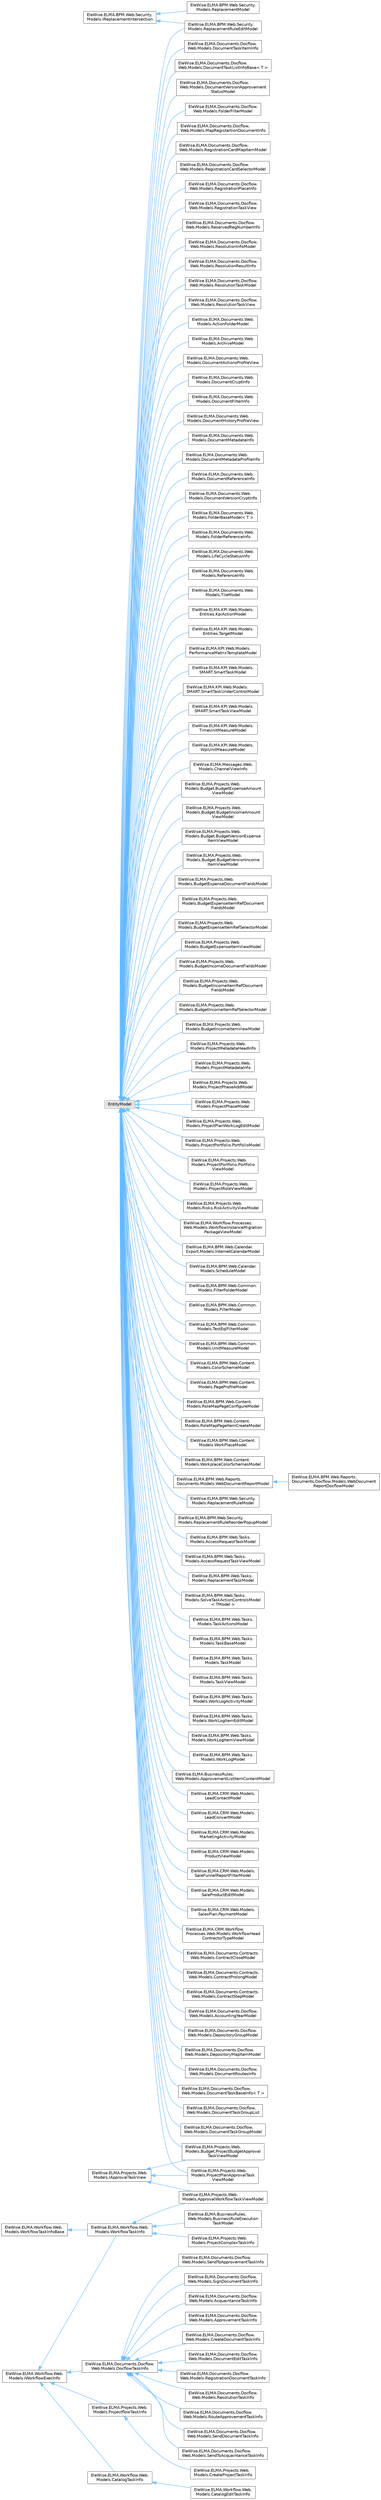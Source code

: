 digraph "Graphical Class Hierarchy"
{
 // LATEX_PDF_SIZE
  bgcolor="transparent";
  edge [fontname=Helvetica,fontsize=10,labelfontname=Helvetica,labelfontsize=10];
  node [fontname=Helvetica,fontsize=10,shape=box,height=0.2,width=0.4];
  rankdir="LR";
  Node0 [id="Node000000",label="EntityModel",height=0.2,width=0.4,color="grey60", fillcolor="#E0E0E0", style="filled",tooltip=" "];
  Node0 -> Node1 [id="edge1266_Node000000_Node000001",dir="back",color="steelblue1",style="solid",tooltip=" "];
  Node1 [id="Node000001",label="EleWise.ELMA.BPM.Web.Calendar.\lExport.Models.InternetCalendarModel",height=0.2,width=0.4,color="grey40", fillcolor="white", style="filled",URL="$class_ele_wise_1_1_e_l_m_a_1_1_b_p_m_1_1_web_1_1_calendar_1_1_export_1_1_models_1_1_internet_calendar_model.html",tooltip=" "];
  Node0 -> Node2 [id="edge1267_Node000000_Node000002",dir="back",color="steelblue1",style="solid",tooltip=" "];
  Node2 [id="Node000002",label="EleWise.ELMA.BPM.Web.Calendar.\lModels.ScheduleModel",height=0.2,width=0.4,color="grey40", fillcolor="white", style="filled",URL="$class_ele_wise_1_1_e_l_m_a_1_1_b_p_m_1_1_web_1_1_calendar_1_1_models_1_1_schedule_model.html",tooltip="Модель календаря"];
  Node0 -> Node3 [id="edge1268_Node000000_Node000003",dir="back",color="steelblue1",style="solid",tooltip=" "];
  Node3 [id="Node000003",label="EleWise.ELMA.BPM.Web.Common.\lModels.FilterFolderModel",height=0.2,width=0.4,color="grey40", fillcolor="white", style="filled",URL="$class_ele_wise_1_1_e_l_m_a_1_1_b_p_m_1_1_web_1_1_common_1_1_models_1_1_filter_folder_model.html",tooltip=" "];
  Node0 -> Node4 [id="edge1269_Node000000_Node000004",dir="back",color="steelblue1",style="solid",tooltip=" "];
  Node4 [id="Node000004",label="EleWise.ELMA.BPM.Web.Common.\lModels.FilterModel",height=0.2,width=0.4,color="grey40", fillcolor="white", style="filled",URL="$class_ele_wise_1_1_e_l_m_a_1_1_b_p_m_1_1_web_1_1_common_1_1_models_1_1_filter_model.html",tooltip=" "];
  Node0 -> Node5 [id="edge1270_Node000000_Node000005",dir="back",color="steelblue1",style="solid",tooltip=" "];
  Node5 [id="Node000005",label="EleWise.ELMA.BPM.Web.Common.\lModels.TestEqlFilterModel",height=0.2,width=0.4,color="grey40", fillcolor="white", style="filled",URL="$class_ele_wise_1_1_e_l_m_a_1_1_b_p_m_1_1_web_1_1_common_1_1_models_1_1_test_eql_filter_model.html",tooltip="Модель для тестирования EQL."];
  Node0 -> Node6 [id="edge1271_Node000000_Node000006",dir="back",color="steelblue1",style="solid",tooltip=" "];
  Node6 [id="Node000006",label="EleWise.ELMA.BPM.Web.Common.\lModels.UnitMeasureModel",height=0.2,width=0.4,color="grey40", fillcolor="white", style="filled",URL="$class_ele_wise_1_1_e_l_m_a_1_1_b_p_m_1_1_web_1_1_common_1_1_models_1_1_unit_measure_model.html",tooltip=" "];
  Node0 -> Node7 [id="edge1272_Node000000_Node000007",dir="back",color="steelblue1",style="solid",tooltip=" "];
  Node7 [id="Node000007",label="EleWise.ELMA.BPM.Web.Content.\lModels.ColorSchemeModel",height=0.2,width=0.4,color="grey40", fillcolor="white", style="filled",URL="$class_ele_wise_1_1_e_l_m_a_1_1_b_p_m_1_1_web_1_1_content_1_1_models_1_1_color_scheme_model.html",tooltip="Модель цветовой схемы"];
  Node0 -> Node8 [id="edge1273_Node000000_Node000008",dir="back",color="steelblue1",style="solid",tooltip=" "];
  Node8 [id="Node000008",label="EleWise.ELMA.BPM.Web.Content.\lModels.PageProfileModel",height=0.2,width=0.4,color="grey40", fillcolor="white", style="filled",URL="$class_ele_wise_1_1_e_l_m_a_1_1_b_p_m_1_1_web_1_1_content_1_1_models_1_1_page_profile_model.html",tooltip=" "];
  Node0 -> Node9 [id="edge1274_Node000000_Node000009",dir="back",color="steelblue1",style="solid",tooltip=" "];
  Node9 [id="Node000009",label="EleWise.ELMA.BPM.Web.Content.\lModels.RoleMapPageConfigureModel",height=0.2,width=0.4,color="grey40", fillcolor="white", style="filled",URL="$class_ele_wise_1_1_e_l_m_a_1_1_b_p_m_1_1_web_1_1_content_1_1_models_1_1_role_map_page_configure_model.html",tooltip=" "];
  Node0 -> Node10 [id="edge1275_Node000000_Node000010",dir="back",color="steelblue1",style="solid",tooltip=" "];
  Node10 [id="Node000010",label="EleWise.ELMA.BPM.Web.Content.\lModels.RoleMapPageItemCreateModel",height=0.2,width=0.4,color="grey40", fillcolor="white", style="filled",URL="$class_ele_wise_1_1_e_l_m_a_1_1_b_p_m_1_1_web_1_1_content_1_1_models_1_1_role_map_page_item_create_model.html",tooltip=" "];
  Node0 -> Node11 [id="edge1276_Node000000_Node000011",dir="back",color="steelblue1",style="solid",tooltip=" "];
  Node11 [id="Node000011",label="EleWise.ELMA.BPM.Web.Content.\lModels.WorkPlaceModel",height=0.2,width=0.4,color="grey40", fillcolor="white", style="filled",URL="$class_ele_wise_1_1_e_l_m_a_1_1_b_p_m_1_1_web_1_1_content_1_1_models_1_1_work_place_model.html",tooltip=" "];
  Node0 -> Node12 [id="edge1277_Node000000_Node000012",dir="back",color="steelblue1",style="solid",tooltip=" "];
  Node12 [id="Node000012",label="EleWise.ELMA.BPM.Web.Content.\lModels.WorkplaceColorSchemesModel",height=0.2,width=0.4,color="grey40", fillcolor="white", style="filled",URL="$class_ele_wise_1_1_e_l_m_a_1_1_b_p_m_1_1_web_1_1_content_1_1_models_1_1_workplace_color_schemes_model.html",tooltip="Модель для изменения набора цветовых схем"];
  Node0 -> Node13 [id="edge1278_Node000000_Node000013",dir="back",color="steelblue1",style="solid",tooltip=" "];
  Node13 [id="Node000013",label="EleWise.ELMA.BPM.Web.Reports.\lDocuments.Models.WebDocumentReportModel",height=0.2,width=0.4,color="grey40", fillcolor="white", style="filled",URL="$class_ele_wise_1_1_e_l_m_a_1_1_b_p_m_1_1_web_1_1_reports_1_1_documents_1_1_models_1_1_web_document_report_model.html",tooltip=" "];
  Node13 -> Node14 [id="edge1279_Node000013_Node000014",dir="back",color="steelblue1",style="solid",tooltip=" "];
  Node14 [id="Node000014",label="EleWise.ELMA.BPM.Web.Reports.\lDocuments.Docflow.Models.WebDocument\lReportDocflowModel",height=0.2,width=0.4,color="grey40", fillcolor="white", style="filled",URL="$class_ele_wise_1_1_e_l_m_a_1_1_b_p_m_1_1_web_1_1_reports_1_1_documents_1_1_docflow_1_1_models_1_1095e8867fcc92bfabd47888984ca49d.html",tooltip=" "];
  Node0 -> Node15 [id="edge1280_Node000000_Node000015",dir="back",color="steelblue1",style="solid",tooltip=" "];
  Node15 [id="Node000015",label="EleWise.ELMA.BPM.Web.Security.\lModels.ReplacementRuleEditModel",height=0.2,width=0.4,color="grey40", fillcolor="white", style="filled",URL="$class_ele_wise_1_1_e_l_m_a_1_1_b_p_m_1_1_web_1_1_security_1_1_models_1_1_replacement_rule_edit_model.html",tooltip=" "];
  Node0 -> Node18 [id="edge1281_Node000000_Node000018",dir="back",color="steelblue1",style="solid",tooltip=" "];
  Node18 [id="Node000018",label="EleWise.ELMA.BPM.Web.Security.\lModels.ReplacementRuleModel",height=0.2,width=0.4,color="grey40", fillcolor="white", style="filled",URL="$class_ele_wise_1_1_e_l_m_a_1_1_b_p_m_1_1_web_1_1_security_1_1_models_1_1_replacement_rule_model.html",tooltip=" "];
  Node0 -> Node19 [id="edge1282_Node000000_Node000019",dir="back",color="steelblue1",style="solid",tooltip=" "];
  Node19 [id="Node000019",label="EleWise.ELMA.BPM.Web.Security.\lModels.ReplacementRuleReorderPopupModel",height=0.2,width=0.4,color="grey40", fillcolor="white", style="filled",URL="$class_ele_wise_1_1_e_l_m_a_1_1_b_p_m_1_1_web_1_1_security_1_1_models_1_1_replacement_rule_reorder_popup_model.html",tooltip=" "];
  Node0 -> Node20 [id="edge1283_Node000000_Node000020",dir="back",color="steelblue1",style="solid",tooltip=" "];
  Node20 [id="Node000020",label="EleWise.ELMA.BPM.Web.Tasks.\lModels.AccessRequestTaskModel",height=0.2,width=0.4,color="grey40", fillcolor="white", style="filled",URL="$class_ele_wise_1_1_e_l_m_a_1_1_b_p_m_1_1_web_1_1_tasks_1_1_models_1_1_access_request_task_model.html",tooltip="Модель представления для редактирования задачи выдачи прав"];
  Node0 -> Node21 [id="edge1284_Node000000_Node000021",dir="back",color="steelblue1",style="solid",tooltip=" "];
  Node21 [id="Node000021",label="EleWise.ELMA.BPM.Web.Tasks.\lModels.AccessRequestTaskViewModel",height=0.2,width=0.4,color="grey40", fillcolor="white", style="filled",URL="$class_ele_wise_1_1_e_l_m_a_1_1_b_p_m_1_1_web_1_1_tasks_1_1_models_1_1_access_request_task_view_model.html",tooltip="Модель представления для отображения задачи выдачи прав"];
  Node0 -> Node22 [id="edge1285_Node000000_Node000022",dir="back",color="steelblue1",style="solid",tooltip=" "];
  Node22 [id="Node000022",label="EleWise.ELMA.BPM.Web.Tasks.\lModels.ReplacementTaskModel",height=0.2,width=0.4,color="grey40", fillcolor="white", style="filled",URL="$class_ele_wise_1_1_e_l_m_a_1_1_b_p_m_1_1_web_1_1_tasks_1_1_models_1_1_replacement_task_model.html",tooltip=" "];
  Node0 -> Node23 [id="edge1286_Node000000_Node000023",dir="back",color="steelblue1",style="solid",tooltip=" "];
  Node23 [id="Node000023",label="EleWise.ELMA.BPM.Web.Tasks.\lModels.SolveTaskActionControlsModel\l\< TModel \>",height=0.2,width=0.4,color="grey40", fillcolor="white", style="filled",URL="$class_ele_wise_1_1_e_l_m_a_1_1_b_p_m_1_1_web_1_1_tasks_1_1_models_1_1_solve_task_action_controls_model.html",tooltip=" "];
  Node0 -> Node24 [id="edge1287_Node000000_Node000024",dir="back",color="steelblue1",style="solid",tooltip=" "];
  Node24 [id="Node000024",label="EleWise.ELMA.BPM.Web.Tasks.\lModels.TaskActionsModel",height=0.2,width=0.4,color="grey40", fillcolor="white", style="filled",URL="$class_ele_wise_1_1_e_l_m_a_1_1_b_p_m_1_1_web_1_1_tasks_1_1_models_1_1_task_actions_model.html",tooltip=" "];
  Node0 -> Node25 [id="edge1288_Node000000_Node000025",dir="back",color="steelblue1",style="solid",tooltip=" "];
  Node25 [id="Node000025",label="EleWise.ELMA.BPM.Web.Tasks.\lModels.TaskBaseModel",height=0.2,width=0.4,color="grey40", fillcolor="white", style="filled",URL="$class_ele_wise_1_1_e_l_m_a_1_1_b_p_m_1_1_web_1_1_tasks_1_1_models_1_1_task_base_model.html",tooltip=" "];
  Node0 -> Node26 [id="edge1289_Node000000_Node000026",dir="back",color="steelblue1",style="solid",tooltip=" "];
  Node26 [id="Node000026",label="EleWise.ELMA.BPM.Web.Tasks.\lModels.TaskModel",height=0.2,width=0.4,color="grey40", fillcolor="white", style="filled",URL="$class_ele_wise_1_1_e_l_m_a_1_1_b_p_m_1_1_web_1_1_tasks_1_1_models_1_1_task_model.html",tooltip=" "];
  Node0 -> Node27 [id="edge1290_Node000000_Node000027",dir="back",color="steelblue1",style="solid",tooltip=" "];
  Node27 [id="Node000027",label="EleWise.ELMA.BPM.Web.Tasks.\lModels.TaskViewModel",height=0.2,width=0.4,color="grey40", fillcolor="white", style="filled",URL="$class_ele_wise_1_1_e_l_m_a_1_1_b_p_m_1_1_web_1_1_tasks_1_1_models_1_1_task_view_model.html",tooltip=" "];
  Node0 -> Node28 [id="edge1291_Node000000_Node000028",dir="back",color="steelblue1",style="solid",tooltip=" "];
  Node28 [id="Node000028",label="EleWise.ELMA.BPM.Web.Tasks.\lModels.WorkLogActivityModel",height=0.2,width=0.4,color="grey40", fillcolor="white", style="filled",URL="$class_ele_wise_1_1_e_l_m_a_1_1_b_p_m_1_1_web_1_1_tasks_1_1_models_1_1_work_log_activity_model.html",tooltip=" "];
  Node0 -> Node29 [id="edge1292_Node000000_Node000029",dir="back",color="steelblue1",style="solid",tooltip=" "];
  Node29 [id="Node000029",label="EleWise.ELMA.BPM.Web.Tasks.\lModels.WorkLogItemEditModel",height=0.2,width=0.4,color="grey40", fillcolor="white", style="filled",URL="$class_ele_wise_1_1_e_l_m_a_1_1_b_p_m_1_1_web_1_1_tasks_1_1_models_1_1_work_log_item_edit_model.html",tooltip="Модель для редактирования трудозатраты."];
  Node0 -> Node30 [id="edge1293_Node000000_Node000030",dir="back",color="steelblue1",style="solid",tooltip=" "];
  Node30 [id="Node000030",label="EleWise.ELMA.BPM.Web.Tasks.\lModels.WorkLogItemViewModel",height=0.2,width=0.4,color="grey40", fillcolor="white", style="filled",URL="$class_ele_wise_1_1_e_l_m_a_1_1_b_p_m_1_1_web_1_1_tasks_1_1_models_1_1_work_log_item_view_model.html",tooltip=" "];
  Node0 -> Node31 [id="edge1294_Node000000_Node000031",dir="back",color="steelblue1",style="solid",tooltip=" "];
  Node31 [id="Node000031",label="EleWise.ELMA.BPM.Web.Tasks.\lModels.WorkLogModel",height=0.2,width=0.4,color="grey40", fillcolor="white", style="filled",URL="$class_ele_wise_1_1_e_l_m_a_1_1_b_p_m_1_1_web_1_1_tasks_1_1_models_1_1_work_log_model.html",tooltip="Модель трудозатрат"];
  Node0 -> Node32 [id="edge1295_Node000000_Node000032",dir="back",color="steelblue1",style="solid",tooltip=" "];
  Node32 [id="Node000032",label="EleWise.ELMA.BusinessRules.\lWeb.Models.ApprovementListItemContentModel",height=0.2,width=0.4,color="grey40", fillcolor="white", style="filled",URL="$class_ele_wise_1_1_e_l_m_a_1_1_business_rules_1_1_web_1_1_models_1_1_approvement_list_item_content_model.html",tooltip="Модель списка согласования"];
  Node0 -> Node33 [id="edge1296_Node000000_Node000033",dir="back",color="steelblue1",style="solid",tooltip=" "];
  Node33 [id="Node000033",label="EleWise.ELMA.CRM.Web.Models.\lLeadContactModel",height=0.2,width=0.4,color="grey40", fillcolor="white", style="filled",URL="$class_ele_wise_1_1_e_l_m_a_1_1_c_r_m_1_1_web_1_1_models_1_1_lead_contact_model.html",tooltip=" "];
  Node0 -> Node34 [id="edge1297_Node000000_Node000034",dir="back",color="steelblue1",style="solid",tooltip=" "];
  Node34 [id="Node000034",label="EleWise.ELMA.CRM.Web.Models.\lLeadConvertModel",height=0.2,width=0.4,color="grey40", fillcolor="white", style="filled",URL="$class_ele_wise_1_1_e_l_m_a_1_1_c_r_m_1_1_web_1_1_models_1_1_lead_convert_model.html",tooltip=" "];
  Node0 -> Node35 [id="edge1298_Node000000_Node000035",dir="back",color="steelblue1",style="solid",tooltip=" "];
  Node35 [id="Node000035",label="EleWise.ELMA.CRM.Web.Models.\lMarketingActivityModel",height=0.2,width=0.4,color="grey40", fillcolor="white", style="filled",URL="$class_ele_wise_1_1_e_l_m_a_1_1_c_r_m_1_1_web_1_1_models_1_1_marketing_activity_model.html",tooltip="Модель представления для объекта маркетинга"];
  Node0 -> Node36 [id="edge1299_Node000000_Node000036",dir="back",color="steelblue1",style="solid",tooltip=" "];
  Node36 [id="Node000036",label="EleWise.ELMA.CRM.Web.Models.\lProductViewModel",height=0.2,width=0.4,color="grey40", fillcolor="white", style="filled",URL="$class_ele_wise_1_1_e_l_m_a_1_1_c_r_m_1_1_web_1_1_models_1_1_product_view_model.html",tooltip=" "];
  Node0 -> Node37 [id="edge1300_Node000000_Node000037",dir="back",color="steelblue1",style="solid",tooltip=" "];
  Node37 [id="Node000037",label="EleWise.ELMA.CRM.Web.Models.\lSaleFunnelReportFilterModel",height=0.2,width=0.4,color="grey40", fillcolor="white", style="filled",URL="$class_ele_wise_1_1_e_l_m_a_1_1_c_r_m_1_1_web_1_1_models_1_1_sale_funnel_report_filter_model.html",tooltip=" "];
  Node0 -> Node38 [id="edge1301_Node000000_Node000038",dir="back",color="steelblue1",style="solid",tooltip=" "];
  Node38 [id="Node000038",label="EleWise.ELMA.CRM.Web.Models.\lSaleProductEditModel",height=0.2,width=0.4,color="grey40", fillcolor="white", style="filled",URL="$class_ele_wise_1_1_e_l_m_a_1_1_c_r_m_1_1_web_1_1_models_1_1_sale_product_edit_model.html",tooltip=" "];
  Node0 -> Node39 [id="edge1302_Node000000_Node000039",dir="back",color="steelblue1",style="solid",tooltip=" "];
  Node39 [id="Node000039",label="EleWise.ELMA.CRM.Web.Models.\lSalesPlan.PaymentModel",height=0.2,width=0.4,color="grey40", fillcolor="white", style="filled",URL="$class_ele_wise_1_1_e_l_m_a_1_1_c_r_m_1_1_web_1_1_models_1_1_sales_plan_1_1_payment_model.html",tooltip=" "];
  Node0 -> Node40 [id="edge1303_Node000000_Node000040",dir="back",color="steelblue1",style="solid",tooltip=" "];
  Node40 [id="Node000040",label="EleWise.ELMA.CRM.Workflow.\lProcesses.Web.Models.WorkflowHead\lContractorTypeModel",height=0.2,width=0.4,color="grey40", fillcolor="white", style="filled",URL="$class_ele_wise_1_1_e_l_m_a_1_1_c_r_m_1_1_workflow_1_1_processes_1_1_web_1_1_models_1_1_workflow_head_contractor_type_model.html",tooltip=" "];
  Node0 -> Node41 [id="edge1304_Node000000_Node000041",dir="back",color="steelblue1",style="solid",tooltip=" "];
  Node41 [id="Node000041",label="EleWise.ELMA.Documents.Contracts.\lWeb.Models.ContractCloseModel",height=0.2,width=0.4,color="grey40", fillcolor="white", style="filled",URL="$class_ele_wise_1_1_e_l_m_a_1_1_documents_1_1_contracts_1_1_web_1_1_models_1_1_contract_close_model.html",tooltip="Модель закрываемого договора / этапов договора"];
  Node0 -> Node42 [id="edge1305_Node000000_Node000042",dir="back",color="steelblue1",style="solid",tooltip=" "];
  Node42 [id="Node000042",label="EleWise.ELMA.Documents.Contracts.\lWeb.Models.ContractProlongModel",height=0.2,width=0.4,color="grey40", fillcolor="white", style="filled",URL="$class_ele_wise_1_1_e_l_m_a_1_1_documents_1_1_contracts_1_1_web_1_1_models_1_1_contract_prolong_model.html",tooltip="Модель пролонгирования договора"];
  Node0 -> Node43 [id="edge1306_Node000000_Node000043",dir="back",color="steelblue1",style="solid",tooltip=" "];
  Node43 [id="Node000043",label="EleWise.ELMA.Documents.Contracts.\lWeb.Models.ContractStepModel",height=0.2,width=0.4,color="grey40", fillcolor="white", style="filled",URL="$class_ele_wise_1_1_e_l_m_a_1_1_documents_1_1_contracts_1_1_web_1_1_models_1_1_contract_step_model.html",tooltip=" "];
  Node0 -> Node44 [id="edge1307_Node000000_Node000044",dir="back",color="steelblue1",style="solid",tooltip=" "];
  Node44 [id="Node000044",label="EleWise.ELMA.Documents.Docflow.\lWeb.Models.AccountingYearModel",height=0.2,width=0.4,color="grey40", fillcolor="white", style="filled",URL="$class_ele_wise_1_1_e_l_m_a_1_1_documents_1_1_docflow_1_1_web_1_1_models_1_1_accounting_year_model.html",tooltip=" "];
  Node0 -> Node45 [id="edge1308_Node000000_Node000045",dir="back",color="steelblue1",style="solid",tooltip=" "];
  Node45 [id="Node000045",label="EleWise.ELMA.Documents.Docflow.\lWeb.Models.DepositoryGroupModel",height=0.2,width=0.4,color="grey40", fillcolor="white", style="filled",URL="$class_ele_wise_1_1_e_l_m_a_1_1_documents_1_1_docflow_1_1_web_1_1_models_1_1_depository_group_model.html",tooltip=" "];
  Node0 -> Node46 [id="edge1309_Node000000_Node000046",dir="back",color="steelblue1",style="solid",tooltip=" "];
  Node46 [id="Node000046",label="EleWise.ELMA.Documents.Docflow.\lWeb.Models.DepositoryMapItemModel",height=0.2,width=0.4,color="grey40", fillcolor="white", style="filled",URL="$class_ele_wise_1_1_e_l_m_a_1_1_documents_1_1_docflow_1_1_web_1_1_models_1_1_depository_map_item_model.html",tooltip=" "];
  Node0 -> Node47 [id="edge1310_Node000000_Node000047",dir="back",color="steelblue1",style="solid",tooltip=" "];
  Node47 [id="Node000047",label="EleWise.ELMA.Documents.Docflow.\lWeb.Models.DocumentRoutesInfo",height=0.2,width=0.4,color="grey40", fillcolor="white", style="filled",URL="$class_ele_wise_1_1_e_l_m_a_1_1_documents_1_1_docflow_1_1_web_1_1_models_1_1_document_routes_info.html",tooltip=" "];
  Node0 -> Node48 [id="edge1311_Node000000_Node000048",dir="back",color="steelblue1",style="solid",tooltip=" "];
  Node48 [id="Node000048",label="EleWise.ELMA.Documents.Docflow.\lWeb.Models.DocumentTaskBaseInfo\< T \>",height=0.2,width=0.4,color="grey40", fillcolor="white", style="filled",URL="$class_ele_wise_1_1_e_l_m_a_1_1_documents_1_1_docflow_1_1_web_1_1_models_1_1_document_task_base_info.html",tooltip=" "];
  Node0 -> Node49 [id="edge1312_Node000000_Node000049",dir="back",color="steelblue1",style="solid",tooltip=" "];
  Node49 [id="Node000049",label="EleWise.ELMA.Documents.Docflow.\lWeb.Models.DocumentTaskGroupList",height=0.2,width=0.4,color="grey40", fillcolor="white", style="filled",URL="$class_ele_wise_1_1_e_l_m_a_1_1_documents_1_1_docflow_1_1_web_1_1_models_1_1_document_task_group_list.html",tooltip=" "];
  Node0 -> Node50 [id="edge1313_Node000000_Node000050",dir="back",color="steelblue1",style="solid",tooltip=" "];
  Node50 [id="Node000050",label="EleWise.ELMA.Documents.Docflow.\lWeb.Models.DocumentTaskGroupModel",height=0.2,width=0.4,color="grey40", fillcolor="white", style="filled",URL="$class_ele_wise_1_1_e_l_m_a_1_1_documents_1_1_docflow_1_1_web_1_1_models_1_1_document_task_group_model.html",tooltip=" "];
  Node0 -> Node51 [id="edge1314_Node000000_Node000051",dir="back",color="steelblue1",style="solid",tooltip=" "];
  Node51 [id="Node000051",label="EleWise.ELMA.Documents.Docflow.\lWeb.Models.DocumentTaskItemInfo",height=0.2,width=0.4,color="grey40", fillcolor="white", style="filled",URL="$class_ele_wise_1_1_e_l_m_a_1_1_documents_1_1_docflow_1_1_web_1_1_models_1_1_document_task_item_info.html",tooltip=" "];
  Node0 -> Node52 [id="edge1315_Node000000_Node000052",dir="back",color="steelblue1",style="solid",tooltip=" "];
  Node52 [id="Node000052",label="EleWise.ELMA.Documents.Docflow.\lWeb.Models.DocumentTaskListInfoBase\< T \>",height=0.2,width=0.4,color="grey40", fillcolor="white", style="filled",URL="$class_ele_wise_1_1_e_l_m_a_1_1_documents_1_1_docflow_1_1_web_1_1_models_1_1_document_task_list_info_base.html",tooltip=" "];
  Node0 -> Node53 [id="edge1316_Node000000_Node000053",dir="back",color="steelblue1",style="solid",tooltip=" "];
  Node53 [id="Node000053",label="EleWise.ELMA.Documents.Docflow.\lWeb.Models.DocumentVersionApprovement\lStatusModel",height=0.2,width=0.4,color="grey40", fillcolor="white", style="filled",URL="$class_ele_wise_1_1_e_l_m_a_1_1_documents_1_1_docflow_1_1_web_1_1_models_1_1_document_version_approvement_status_model.html",tooltip=" "];
  Node0 -> Node54 [id="edge1317_Node000000_Node000054",dir="back",color="steelblue1",style="solid",tooltip=" "];
  Node54 [id="Node000054",label="EleWise.ELMA.Documents.Docflow.\lWeb.Models.FolderFilterModel",height=0.2,width=0.4,color="grey40", fillcolor="white", style="filled",URL="$class_ele_wise_1_1_e_l_m_a_1_1_documents_1_1_docflow_1_1_web_1_1_models_1_1_folder_filter_model.html",tooltip=" "];
  Node0 -> Node55 [id="edge1318_Node000000_Node000055",dir="back",color="steelblue1",style="solid",tooltip=" "];
  Node55 [id="Node000055",label="EleWise.ELMA.Documents.Docflow.\lWeb.Models.MapRegistartionDocumentInfo",height=0.2,width=0.4,color="grey40", fillcolor="white", style="filled",URL="$class_ele_wise_1_1_e_l_m_a_1_1_documents_1_1_docflow_1_1_web_1_1_models_1_1_map_registartion_document_info.html",tooltip=" "];
  Node0 -> Node56 [id="edge1319_Node000000_Node000056",dir="back",color="steelblue1",style="solid",tooltip=" "];
  Node56 [id="Node000056",label="EleWise.ELMA.Documents.Docflow.\lWeb.Models.RegistrationCardMapItemModel",height=0.2,width=0.4,color="grey40", fillcolor="white", style="filled",URL="$class_ele_wise_1_1_e_l_m_a_1_1_documents_1_1_docflow_1_1_web_1_1_models_1_1_registration_card_map_item_model.html",tooltip=" "];
  Node0 -> Node57 [id="edge1320_Node000000_Node000057",dir="back",color="steelblue1",style="solid",tooltip=" "];
  Node57 [id="Node000057",label="EleWise.ELMA.Documents.Docflow.\lWeb.Models.RegistrationCardSelectorModel",height=0.2,width=0.4,color="grey40", fillcolor="white", style="filled",URL="$class_ele_wise_1_1_e_l_m_a_1_1_documents_1_1_docflow_1_1_web_1_1_models_1_1_registration_card_selector_model.html",tooltip=" "];
  Node0 -> Node58 [id="edge1321_Node000000_Node000058",dir="back",color="steelblue1",style="solid",tooltip=" "];
  Node58 [id="Node000058",label="EleWise.ELMA.Documents.Docflow.\lWeb.Models.RegistrationPlaceInfo",height=0.2,width=0.4,color="grey40", fillcolor="white", style="filled",URL="$class_ele_wise_1_1_e_l_m_a_1_1_documents_1_1_docflow_1_1_web_1_1_models_1_1_registration_place_info.html",tooltip=" "];
  Node0 -> Node59 [id="edge1322_Node000000_Node000059",dir="back",color="steelblue1",style="solid",tooltip=" "];
  Node59 [id="Node000059",label="EleWise.ELMA.Documents.Docflow.\lWeb.Models.RegistrationTaskView",height=0.2,width=0.4,color="grey40", fillcolor="white", style="filled",URL="$class_ele_wise_1_1_e_l_m_a_1_1_documents_1_1_docflow_1_1_web_1_1_models_1_1_registration_task_view.html",tooltip=" "];
  Node0 -> Node60 [id="edge1323_Node000000_Node000060",dir="back",color="steelblue1",style="solid",tooltip=" "];
  Node60 [id="Node000060",label="EleWise.ELMA.Documents.Docflow.\lWeb.Models.ReservedRegNumberInfo",height=0.2,width=0.4,color="grey40", fillcolor="white", style="filled",URL="$class_ele_wise_1_1_e_l_m_a_1_1_documents_1_1_docflow_1_1_web_1_1_models_1_1_reserved_reg_number_info.html",tooltip=" "];
  Node0 -> Node61 [id="edge1324_Node000000_Node000061",dir="back",color="steelblue1",style="solid",tooltip=" "];
  Node61 [id="Node000061",label="EleWise.ELMA.Documents.Docflow.\lWeb.Models.ResolutionInfoModel",height=0.2,width=0.4,color="grey40", fillcolor="white", style="filled",URL="$class_ele_wise_1_1_e_l_m_a_1_1_documents_1_1_docflow_1_1_web_1_1_models_1_1_resolution_info_model.html",tooltip=" "];
  Node0 -> Node62 [id="edge1325_Node000000_Node000062",dir="back",color="steelblue1",style="solid",tooltip=" "];
  Node62 [id="Node000062",label="EleWise.ELMA.Documents.Docflow.\lWeb.Models.ResolutionResultInfo",height=0.2,width=0.4,color="grey40", fillcolor="white", style="filled",URL="$class_ele_wise_1_1_e_l_m_a_1_1_documents_1_1_docflow_1_1_web_1_1_models_1_1_resolution_result_info.html",tooltip="Модель результата резолюции"];
  Node0 -> Node63 [id="edge1326_Node000000_Node000063",dir="back",color="steelblue1",style="solid",tooltip=" "];
  Node63 [id="Node000063",label="EleWise.ELMA.Documents.Docflow.\lWeb.Models.ResolutionTaskModel",height=0.2,width=0.4,color="grey40", fillcolor="white", style="filled",URL="$class_ele_wise_1_1_e_l_m_a_1_1_documents_1_1_docflow_1_1_web_1_1_models_1_1_resolution_task_model.html",tooltip=" "];
  Node0 -> Node64 [id="edge1327_Node000000_Node000064",dir="back",color="steelblue1",style="solid",tooltip=" "];
  Node64 [id="Node000064",label="EleWise.ELMA.Documents.Docflow.\lWeb.Models.ResolutionTaskView",height=0.2,width=0.4,color="grey40", fillcolor="white", style="filled",URL="$class_ele_wise_1_1_e_l_m_a_1_1_documents_1_1_docflow_1_1_web_1_1_models_1_1_resolution_task_view.html",tooltip=" "];
  Node0 -> Node65 [id="edge1328_Node000000_Node000065",dir="back",color="steelblue1",style="solid",tooltip=" "];
  Node65 [id="Node000065",label="EleWise.ELMA.Documents.Web.\lModels.ActionFolderModel",height=0.2,width=0.4,color="grey40", fillcolor="white", style="filled",URL="$class_ele_wise_1_1_e_l_m_a_1_1_documents_1_1_web_1_1_models_1_1_action_folder_model.html",tooltip=" "];
  Node0 -> Node66 [id="edge1329_Node000000_Node000066",dir="back",color="steelblue1",style="solid",tooltip=" "];
  Node66 [id="Node000066",label="EleWise.ELMA.Documents.Web.\lModels.ArchiveModel",height=0.2,width=0.4,color="grey40", fillcolor="white", style="filled",URL="$class_ele_wise_1_1_e_l_m_a_1_1_documents_1_1_web_1_1_models_1_1_archive_model.html",tooltip=" "];
  Node0 -> Node67 [id="edge1330_Node000000_Node000067",dir="back",color="steelblue1",style="solid",tooltip=" "];
  Node67 [id="Node000067",label="EleWise.ELMA.Documents.Web.\lModels.DocumentActionsProfileView",height=0.2,width=0.4,color="grey40", fillcolor="white", style="filled",URL="$class_ele_wise_1_1_e_l_m_a_1_1_documents_1_1_web_1_1_models_1_1_document_actions_profile_view.html",tooltip=" "];
  Node0 -> Node68 [id="edge1331_Node000000_Node000068",dir="back",color="steelblue1",style="solid",tooltip=" "];
  Node68 [id="Node000068",label="EleWise.ELMA.Documents.Web.\lModels.DocumentCryptInfo",height=0.2,width=0.4,color="grey40", fillcolor="white", style="filled",URL="$class_ele_wise_1_1_e_l_m_a_1_1_documents_1_1_web_1_1_models_1_1_document_crypt_info.html",tooltip=" "];
  Node0 -> Node69 [id="edge1332_Node000000_Node000069",dir="back",color="steelblue1",style="solid",tooltip=" "];
  Node69 [id="Node000069",label="EleWise.ELMA.Documents.Web.\lModels.DocumentFilterInfo",height=0.2,width=0.4,color="grey40", fillcolor="white", style="filled",URL="$class_ele_wise_1_1_e_l_m_a_1_1_documents_1_1_web_1_1_models_1_1_document_filter_info.html",tooltip=" "];
  Node0 -> Node70 [id="edge1333_Node000000_Node000070",dir="back",color="steelblue1",style="solid",tooltip=" "];
  Node70 [id="Node000070",label="EleWise.ELMA.Documents.Web.\lModels.DocumentHistoryProfileView",height=0.2,width=0.4,color="grey40", fillcolor="white", style="filled",URL="$class_ele_wise_1_1_e_l_m_a_1_1_documents_1_1_web_1_1_models_1_1_document_history_profile_view.html",tooltip=" "];
  Node0 -> Node71 [id="edge1334_Node000000_Node000071",dir="back",color="steelblue1",style="solid",tooltip=" "];
  Node71 [id="Node000071",label="EleWise.ELMA.Documents.Web.\lModels.DocumentMetadataInfo",height=0.2,width=0.4,color="grey40", fillcolor="white", style="filled",URL="$class_ele_wise_1_1_e_l_m_a_1_1_documents_1_1_web_1_1_models_1_1_document_metadata_info.html",tooltip=" "];
  Node0 -> Node72 [id="edge1335_Node000000_Node000072",dir="back",color="steelblue1",style="solid",tooltip=" "];
  Node72 [id="Node000072",label="EleWise.ELMA.Documents.Web.\lModels.DocumentMetadataProfileInfo",height=0.2,width=0.4,color="grey40", fillcolor="white", style="filled",URL="$class_ele_wise_1_1_e_l_m_a_1_1_documents_1_1_web_1_1_models_1_1_document_metadata_profile_info.html",tooltip=" "];
  Node0 -> Node73 [id="edge1336_Node000000_Node000073",dir="back",color="steelblue1",style="solid",tooltip=" "];
  Node73 [id="Node000073",label="EleWise.ELMA.Documents.Web.\lModels.DocumentReferenceInfo",height=0.2,width=0.4,color="grey40", fillcolor="white", style="filled",URL="$class_ele_wise_1_1_e_l_m_a_1_1_documents_1_1_web_1_1_models_1_1_document_reference_info.html",tooltip=" "];
  Node0 -> Node74 [id="edge1337_Node000000_Node000074",dir="back",color="steelblue1",style="solid",tooltip=" "];
  Node74 [id="Node000074",label="EleWise.ELMA.Documents.Web.\lModels.DocumentVersionCryptInfo",height=0.2,width=0.4,color="grey40", fillcolor="white", style="filled",URL="$class_ele_wise_1_1_e_l_m_a_1_1_documents_1_1_web_1_1_models_1_1_document_version_crypt_info.html",tooltip="Модель данных для проверки пароля шифрования версии документа"];
  Node0 -> Node75 [id="edge1338_Node000000_Node000075",dir="back",color="steelblue1",style="solid",tooltip=" "];
  Node75 [id="Node000075",label="EleWise.ELMA.Documents.Web.\lModels.FolderBaseModel\< T \>",height=0.2,width=0.4,color="grey40", fillcolor="white", style="filled",URL="$class_ele_wise_1_1_e_l_m_a_1_1_documents_1_1_web_1_1_models_1_1_folder_base_model.html",tooltip=" "];
  Node0 -> Node76 [id="edge1339_Node000000_Node000076",dir="back",color="steelblue1",style="solid",tooltip=" "];
  Node76 [id="Node000076",label="EleWise.ELMA.Documents.Web.\lModels.FolderReferenceInfo",height=0.2,width=0.4,color="grey40", fillcolor="white", style="filled",URL="$class_ele_wise_1_1_e_l_m_a_1_1_documents_1_1_web_1_1_models_1_1_folder_reference_info.html",tooltip=" "];
  Node0 -> Node77 [id="edge1340_Node000000_Node000077",dir="back",color="steelblue1",style="solid",tooltip=" "];
  Node77 [id="Node000077",label="EleWise.ELMA.Documents.Web.\lModels.LifeCycleStatusInfo",height=0.2,width=0.4,color="grey40", fillcolor="white", style="filled",URL="$class_ele_wise_1_1_e_l_m_a_1_1_documents_1_1_web_1_1_models_1_1_life_cycle_status_info.html",tooltip=" "];
  Node0 -> Node78 [id="edge1341_Node000000_Node000078",dir="back",color="steelblue1",style="solid",tooltip=" "];
  Node78 [id="Node000078",label="EleWise.ELMA.Documents.Web.\lModels.ReferenceInfo",height=0.2,width=0.4,color="grey40", fillcolor="white", style="filled",URL="$class_ele_wise_1_1_e_l_m_a_1_1_documents_1_1_web_1_1_models_1_1_reference_info.html",tooltip=" "];
  Node0 -> Node79 [id="edge1342_Node000000_Node000079",dir="back",color="steelblue1",style="solid",tooltip=" "];
  Node79 [id="Node000079",label="EleWise.ELMA.Documents.Web.\lModels.TileModel",height=0.2,width=0.4,color="grey40", fillcolor="white", style="filled",URL="$class_ele_wise_1_1_e_l_m_a_1_1_documents_1_1_web_1_1_models_1_1_tile_model.html",tooltip=" "];
  Node0 -> Node80 [id="edge1343_Node000000_Node000080",dir="back",color="steelblue1",style="solid",tooltip=" "];
  Node80 [id="Node000080",label="EleWise.ELMA.KPI.Web.Models.\lEntities.KpiActionModel",height=0.2,width=0.4,color="grey40", fillcolor="white", style="filled",URL="$class_ele_wise_1_1_e_l_m_a_1_1_k_p_i_1_1_web_1_1_models_1_1_entities_1_1_kpi_action_model.html",tooltip=" "];
  Node0 -> Node81 [id="edge1344_Node000000_Node000081",dir="back",color="steelblue1",style="solid",tooltip=" "];
  Node81 [id="Node000081",label="EleWise.ELMA.KPI.Web.Models.\lEntities.TargetModel",height=0.2,width=0.4,color="grey40", fillcolor="white", style="filled",URL="$class_ele_wise_1_1_e_l_m_a_1_1_k_p_i_1_1_web_1_1_models_1_1_entities_1_1_target_model.html",tooltip=" "];
  Node0 -> Node82 [id="edge1345_Node000000_Node000082",dir="back",color="steelblue1",style="solid",tooltip=" "];
  Node82 [id="Node000082",label="EleWise.ELMA.KPI.Web.Models.\lPerformanceMatrixTemplateModel",height=0.2,width=0.4,color="grey40", fillcolor="white", style="filled",URL="$class_ele_wise_1_1_e_l_m_a_1_1_k_p_i_1_1_web_1_1_models_1_1_performance_matrix_template_model.html",tooltip="Модель редактирования шаблона матрицы эффективности"];
  Node0 -> Node83 [id="edge1346_Node000000_Node000083",dir="back",color="steelblue1",style="solid",tooltip=" "];
  Node83 [id="Node000083",label="EleWise.ELMA.KPI.Web.Models.\lSMART.SmartTaskModel",height=0.2,width=0.4,color="grey40", fillcolor="white", style="filled",URL="$class_ele_wise_1_1_e_l_m_a_1_1_k_p_i_1_1_web_1_1_models_1_1_s_m_a_r_t_1_1_smart_task_model.html",tooltip=" "];
  Node0 -> Node84 [id="edge1347_Node000000_Node000084",dir="back",color="steelblue1",style="solid",tooltip=" "];
  Node84 [id="Node000084",label="EleWise.ELMA.KPI.Web.Models.\lSMART.SmartTaskUnderControlModel",height=0.2,width=0.4,color="grey40", fillcolor="white", style="filled",URL="$class_ele_wise_1_1_e_l_m_a_1_1_k_p_i_1_1_web_1_1_models_1_1_s_m_a_r_t_1_1_smart_task_under_control_model.html",tooltip="Модель для вьюхи UnderControl."];
  Node0 -> Node85 [id="edge1348_Node000000_Node000085",dir="back",color="steelblue1",style="solid",tooltip=" "];
  Node85 [id="Node000085",label="EleWise.ELMA.KPI.Web.Models.\lSMART.SmartTaskViewModel",height=0.2,width=0.4,color="grey40", fillcolor="white", style="filled",URL="$class_ele_wise_1_1_e_l_m_a_1_1_k_p_i_1_1_web_1_1_models_1_1_s_m_a_r_t_1_1_smart_task_view_model.html",tooltip=" "];
  Node0 -> Node86 [id="edge1349_Node000000_Node000086",dir="back",color="steelblue1",style="solid",tooltip=" "];
  Node86 [id="Node000086",label="EleWise.ELMA.KPI.Web.Models.\lTimeUnitMeasureModel",height=0.2,width=0.4,color="grey40", fillcolor="white", style="filled",URL="$class_ele_wise_1_1_e_l_m_a_1_1_k_p_i_1_1_web_1_1_models_1_1_time_unit_measure_model.html",tooltip="Модель временной единицы измерения"];
  Node0 -> Node87 [id="edge1350_Node000000_Node000087",dir="back",color="steelblue1",style="solid",tooltip=" "];
  Node87 [id="Node000087",label="EleWise.ELMA.KPI.Web.Models.\lWpiUnitMeasureModel",height=0.2,width=0.4,color="grey40", fillcolor="white", style="filled",URL="$class_ele_wise_1_1_e_l_m_a_1_1_k_p_i_1_1_web_1_1_models_1_1_wpi_unit_measure_model.html",tooltip=" "];
  Node0 -> Node88 [id="edge1351_Node000000_Node000088",dir="back",color="steelblue1",style="solid",tooltip=" "];
  Node88 [id="Node000088",label="EleWise.ELMA.Messages.Web.\lModels.ChannelViewInfo",height=0.2,width=0.4,color="grey40", fillcolor="white", style="filled",URL="$class_ele_wise_1_1_e_l_m_a_1_1_messages_1_1_web_1_1_models_1_1_channel_view_info.html",tooltip=" "];
  Node0 -> Node89 [id="edge1352_Node000000_Node000089",dir="back",color="steelblue1",style="solid",tooltip=" "];
  Node89 [id="Node000089",label="EleWise.ELMA.Projects.Web.\lModels.Budget.BudgetExpenseAmount\lViewModel",height=0.2,width=0.4,color="grey40", fillcolor="white", style="filled",URL="$class_ele_wise_1_1_e_l_m_a_1_1_projects_1_1_web_1_1_models_1_1_budget_1_1_budget_expense_amount_view_model.html",tooltip=" "];
  Node0 -> Node90 [id="edge1353_Node000000_Node000090",dir="back",color="steelblue1",style="solid",tooltip=" "];
  Node90 [id="Node000090",label="EleWise.ELMA.Projects.Web.\lModels.Budget.BudgetIncomeAmount\lViewModel",height=0.2,width=0.4,color="grey40", fillcolor="white", style="filled",URL="$class_ele_wise_1_1_e_l_m_a_1_1_projects_1_1_web_1_1_models_1_1_budget_1_1_budget_income_amount_view_model.html",tooltip=" "];
  Node0 -> Node91 [id="edge1354_Node000000_Node000091",dir="back",color="steelblue1",style="solid",tooltip=" "];
  Node91 [id="Node000091",label="EleWise.ELMA.Projects.Web.\lModels.Budget.BudgetVersionExpense\lItemViewModel",height=0.2,width=0.4,color="grey40", fillcolor="white", style="filled",URL="$class_ele_wise_1_1_e_l_m_a_1_1_projects_1_1_web_1_1_models_1_1_budget_1_1_budget_version_expense_item_view_model.html",tooltip=" "];
  Node0 -> Node92 [id="edge1355_Node000000_Node000092",dir="back",color="steelblue1",style="solid",tooltip=" "];
  Node92 [id="Node000092",label="EleWise.ELMA.Projects.Web.\lModels.Budget.BudgetVersionIncome\lItemViewModel",height=0.2,width=0.4,color="grey40", fillcolor="white", style="filled",URL="$class_ele_wise_1_1_e_l_m_a_1_1_projects_1_1_web_1_1_models_1_1_budget_1_1_budget_version_income_item_view_model.html",tooltip=" "];
  Node0 -> Node93 [id="edge1356_Node000000_Node000093",dir="back",color="steelblue1",style="solid",tooltip=" "];
  Node93 [id="Node000093",label="EleWise.ELMA.Projects.Web.\lModels.Budget.ProjectBudgetApproval\lTaskViewModel",height=0.2,width=0.4,color="grey40", fillcolor="white", style="filled",URL="$class_ele_wise_1_1_e_l_m_a_1_1_projects_1_1_web_1_1_models_1_1_budget_1_1_project_budget_approval_task_view_model.html",tooltip=" "];
  Node0 -> Node118 [id="edge1357_Node000000_Node000118",dir="back",color="steelblue1",style="solid",tooltip=" "];
  Node118 [id="Node000118",label="EleWise.ELMA.Projects.Web.\lModels.BudgetExpenseDocumentFieldsModel",height=0.2,width=0.4,color="grey40", fillcolor="white", style="filled",URL="$class_ele_wise_1_1_e_l_m_a_1_1_projects_1_1_web_1_1_models_1_1_budget_expense_document_fields_model.html",tooltip=" "];
  Node0 -> Node119 [id="edge1358_Node000000_Node000119",dir="back",color="steelblue1",style="solid",tooltip=" "];
  Node119 [id="Node000119",label="EleWise.ELMA.Projects.Web.\lModels.BudgetExpenseItemRefDocument\lFieldsModel",height=0.2,width=0.4,color="grey40", fillcolor="white", style="filled",URL="$class_ele_wise_1_1_e_l_m_a_1_1_projects_1_1_web_1_1_models_1_1_budget_expense_item_ref_document_fields_model.html",tooltip=" "];
  Node0 -> Node120 [id="edge1359_Node000000_Node000120",dir="back",color="steelblue1",style="solid",tooltip=" "];
  Node120 [id="Node000120",label="EleWise.ELMA.Projects.Web.\lModels.BudgetExpenseItemRefSelectorModel",height=0.2,width=0.4,color="grey40", fillcolor="white", style="filled",URL="$class_ele_wise_1_1_e_l_m_a_1_1_projects_1_1_web_1_1_models_1_1_budget_expense_item_ref_selector_model.html",tooltip=" "];
  Node0 -> Node121 [id="edge1360_Node000000_Node000121",dir="back",color="steelblue1",style="solid",tooltip=" "];
  Node121 [id="Node000121",label="EleWise.ELMA.Projects.Web.\lModels.BudgetExpenseItemViewModel",height=0.2,width=0.4,color="grey40", fillcolor="white", style="filled",URL="$class_ele_wise_1_1_e_l_m_a_1_1_projects_1_1_web_1_1_models_1_1_budget_expense_item_view_model.html",tooltip=" "];
  Node0 -> Node122 [id="edge1361_Node000000_Node000122",dir="back",color="steelblue1",style="solid",tooltip=" "];
  Node122 [id="Node000122",label="EleWise.ELMA.Projects.Web.\lModels.BudgetIncomeDocumentFieldsModel",height=0.2,width=0.4,color="grey40", fillcolor="white", style="filled",URL="$class_ele_wise_1_1_e_l_m_a_1_1_projects_1_1_web_1_1_models_1_1_budget_income_document_fields_model.html",tooltip=" "];
  Node0 -> Node123 [id="edge1362_Node000000_Node000123",dir="back",color="steelblue1",style="solid",tooltip=" "];
  Node123 [id="Node000123",label="EleWise.ELMA.Projects.Web.\lModels.BudgetIncomeItemRefDocument\lFieldsModel",height=0.2,width=0.4,color="grey40", fillcolor="white", style="filled",URL="$class_ele_wise_1_1_e_l_m_a_1_1_projects_1_1_web_1_1_models_1_1_budget_income_item_ref_document_fields_model.html",tooltip=" "];
  Node0 -> Node124 [id="edge1363_Node000000_Node000124",dir="back",color="steelblue1",style="solid",tooltip=" "];
  Node124 [id="Node000124",label="EleWise.ELMA.Projects.Web.\lModels.BudgetIncomeItemRefSelectorModel",height=0.2,width=0.4,color="grey40", fillcolor="white", style="filled",URL="$class_ele_wise_1_1_e_l_m_a_1_1_projects_1_1_web_1_1_models_1_1_budget_income_item_ref_selector_model.html",tooltip=" "];
  Node0 -> Node125 [id="edge1364_Node000000_Node000125",dir="back",color="steelblue1",style="solid",tooltip=" "];
  Node125 [id="Node000125",label="EleWise.ELMA.Projects.Web.\lModels.BudgetIncomeItemViewModel",height=0.2,width=0.4,color="grey40", fillcolor="white", style="filled",URL="$class_ele_wise_1_1_e_l_m_a_1_1_projects_1_1_web_1_1_models_1_1_budget_income_item_view_model.html",tooltip=" "];
  Node0 -> Node126 [id="edge1365_Node000000_Node000126",dir="back",color="steelblue1",style="solid",tooltip=" "];
  Node126 [id="Node000126",label="EleWise.ELMA.Projects.Web.\lModels.ProjectMetadataHeadInfo",height=0.2,width=0.4,color="grey40", fillcolor="white", style="filled",URL="$class_ele_wise_1_1_e_l_m_a_1_1_projects_1_1_web_1_1_models_1_1_project_metadata_head_info.html",tooltip=" "];
  Node0 -> Node127 [id="edge1366_Node000000_Node000127",dir="back",color="steelblue1",style="solid",tooltip=" "];
  Node127 [id="Node000127",label="EleWise.ELMA.Projects.Web.\lModels.ProjectMetadataInfo",height=0.2,width=0.4,color="grey40", fillcolor="white", style="filled",URL="$class_ele_wise_1_1_e_l_m_a_1_1_projects_1_1_web_1_1_models_1_1_project_metadata_info.html",tooltip=" "];
  Node0 -> Node128 [id="edge1367_Node000000_Node000128",dir="back",color="steelblue1",style="solid",tooltip=" "];
  Node128 [id="Node000128",label="EleWise.ELMA.Projects.Web.\lModels.ProjectPhaseAddModel",height=0.2,width=0.4,color="grey40", fillcolor="white", style="filled",URL="$class_ele_wise_1_1_e_l_m_a_1_1_projects_1_1_web_1_1_models_1_1_project_phase_add_model.html",tooltip=" "];
  Node0 -> Node129 [id="edge1368_Node000000_Node000129",dir="back",color="steelblue1",style="solid",tooltip=" "];
  Node129 [id="Node000129",label="EleWise.ELMA.Projects.Web.\lModels.ProjectPhaseModel",height=0.2,width=0.4,color="grey40", fillcolor="white", style="filled",URL="$class_ele_wise_1_1_e_l_m_a_1_1_projects_1_1_web_1_1_models_1_1_project_phase_model.html",tooltip=" "];
  Node0 -> Node117 [id="edge1369_Node000000_Node000117",dir="back",color="steelblue1",style="solid",tooltip=" "];
  Node117 [id="Node000117",label="EleWise.ELMA.Projects.Web.\lModels.ProjectPlanApprovalTask\lViewModel",height=0.2,width=0.4,color="grey40", fillcolor="white", style="filled",URL="$class_ele_wise_1_1_e_l_m_a_1_1_projects_1_1_web_1_1_models_1_1_project_plan_approval_task_view_model.html",tooltip=" "];
  Node0 -> Node130 [id="edge1370_Node000000_Node000130",dir="back",color="steelblue1",style="solid",tooltip=" "];
  Node130 [id="Node000130",label="EleWise.ELMA.Projects.Web.\lModels.ProjectPlanWorkLogEditModel",height=0.2,width=0.4,color="grey40", fillcolor="white", style="filled",URL="$class_ele_wise_1_1_e_l_m_a_1_1_projects_1_1_web_1_1_models_1_1_project_plan_work_log_edit_model.html",tooltip=" "];
  Node0 -> Node131 [id="edge1371_Node000000_Node000131",dir="back",color="steelblue1",style="solid",tooltip=" "];
  Node131 [id="Node000131",label="EleWise.ELMA.Projects.Web.\lModels.ProjectPortfolio.PortfolioModel",height=0.2,width=0.4,color="grey40", fillcolor="white", style="filled",URL="$class_ele_wise_1_1_e_l_m_a_1_1_projects_1_1_web_1_1_models_1_1_project_portfolio_1_1_portfolio_model.html",tooltip="Модель представления портфеля проектов"];
  Node0 -> Node132 [id="edge1372_Node000000_Node000132",dir="back",color="steelblue1",style="solid",tooltip=" "];
  Node132 [id="Node000132",label="EleWise.ELMA.Projects.Web.\lModels.ProjectPortfolio.Portfolio\lViewModel",height=0.2,width=0.4,color="grey40", fillcolor="white", style="filled",URL="$class_ele_wise_1_1_e_l_m_a_1_1_projects_1_1_web_1_1_models_1_1_project_portfolio_1_1_portfolio_view_model.html",tooltip="Модель представления для отображения детальной информации о портфеле проектов"];
  Node0 -> Node133 [id="edge1373_Node000000_Node000133",dir="back",color="steelblue1",style="solid",tooltip=" "];
  Node133 [id="Node000133",label="EleWise.ELMA.Projects.Web.\lModels.ProjectRoleViewModel",height=0.2,width=0.4,color="grey40", fillcolor="white", style="filled",URL="$class_ele_wise_1_1_e_l_m_a_1_1_projects_1_1_web_1_1_models_1_1_project_role_view_model.html",tooltip="Модель роли проекта."];
  Node0 -> Node134 [id="edge1374_Node000000_Node000134",dir="back",color="steelblue1",style="solid",tooltip=" "];
  Node134 [id="Node000134",label="EleWise.ELMA.Projects.Web.\lModels.Risks.RiskActivityViewModel",height=0.2,width=0.4,color="grey40", fillcolor="white", style="filled",URL="$class_ele_wise_1_1_e_l_m_a_1_1_projects_1_1_web_1_1_models_1_1_risks_1_1_risk_activity_view_model.html",tooltip="Модель отображения мероприятия по риску"];
  Node0 -> Node135 [id="edge1375_Node000000_Node000135",dir="back",color="steelblue1",style="solid",tooltip=" "];
  Node135 [id="Node000135",label="EleWise.ELMA.Workflow.Processes.\lWeb.Models.WorkflowInstanceMigration\lPackageViewModel",height=0.2,width=0.4,color="grey40", fillcolor="white", style="filled",URL="$class_ele_wise_1_1_e_l_m_a_1_1_workflow_1_1_processes_1_1_web_1_1_models_1_1_workflow_instance_migration_package_view_model.html",tooltip=" "];
  Node94 [id="Node000094",label="EleWise.ELMA.Projects.Web.\lModels.IApprovalTaskView",height=0.2,width=0.4,color="grey40", fillcolor="white", style="filled",URL="$interface_ele_wise_1_1_e_l_m_a_1_1_projects_1_1_web_1_1_models_1_1_i_approval_task_view.html",tooltip=" "];
  Node94 -> Node95 [id="edge1376_Node000094_Node000095",dir="back",color="steelblue1",style="solid",tooltip=" "];
  Node95 [id="Node000095",label="EleWise.ELMA.Projects.Web.\lModels.ApprovalWorkflowTaskViewModel",height=0.2,width=0.4,color="grey40", fillcolor="white", style="filled",URL="$class_ele_wise_1_1_e_l_m_a_1_1_projects_1_1_web_1_1_models_1_1_approval_workflow_task_view_model.html",tooltip=" "];
  Node94 -> Node93 [id="edge1377_Node000094_Node000093",dir="back",color="steelblue1",style="solid",tooltip=" "];
  Node94 -> Node117 [id="edge1378_Node000094_Node000117",dir="back",color="steelblue1",style="solid",tooltip=" "];
  Node16 [id="Node000016",label="EleWise.ELMA.BPM.Web.Security.\lModels.IReplacementIntersection",height=0.2,width=0.4,color="grey40", fillcolor="white", style="filled",URL="$interface_ele_wise_1_1_e_l_m_a_1_1_b_p_m_1_1_web_1_1_security_1_1_models_1_1_i_replacement_intersection.html",tooltip="Пересечения в замещениях"];
  Node16 -> Node17 [id="edge1379_Node000016_Node000017",dir="back",color="steelblue1",style="solid",tooltip=" "];
  Node17 [id="Node000017",label="EleWise.ELMA.BPM.Web.Security.\lModels.ReplacementModel",height=0.2,width=0.4,color="grey40", fillcolor="white", style="filled",URL="$class_ele_wise_1_1_e_l_m_a_1_1_b_p_m_1_1_web_1_1_security_1_1_models_1_1_replacement_model.html",tooltip="Модель замещений"];
  Node16 -> Node15 [id="edge1380_Node000016_Node000015",dir="back",color="steelblue1",style="solid",tooltip=" "];
  Node99 [id="Node000099",label="EleWise.ELMA.Workflow.Web.\lModels.IWorkflowExecInfo",height=0.2,width=0.4,color="grey40", fillcolor="white", style="filled",URL="$interface_ele_wise_1_1_e_l_m_a_1_1_workflow_1_1_web_1_1_models_1_1_i_workflow_exec_info.html",tooltip=" "];
  Node99 -> Node100 [id="edge1381_Node000099_Node000100",dir="back",color="steelblue1",style="solid",tooltip=" "];
  Node100 [id="Node000100",label="EleWise.ELMA.Documents.Docflow.\lWeb.Models.DocflowTaskInfo",height=0.2,width=0.4,color="grey40", fillcolor="white", style="filled",URL="$class_ele_wise_1_1_e_l_m_a_1_1_documents_1_1_docflow_1_1_web_1_1_models_1_1_docflow_task_info.html",tooltip="Базовый класа информации задачи по документообороту"];
  Node100 -> Node101 [id="edge1382_Node000100_Node000101",dir="back",color="steelblue1",style="solid",tooltip=" "];
  Node101 [id="Node000101",label="EleWise.ELMA.Documents.Docflow.\lWeb.Models.AcquaintanceTaskInfo",height=0.2,width=0.4,color="grey40", fillcolor="white", style="filled",URL="$class_ele_wise_1_1_e_l_m_a_1_1_documents_1_1_docflow_1_1_web_1_1_models_1_1_acquaintance_task_info.html",tooltip=" "];
  Node100 -> Node102 [id="edge1383_Node000100_Node000102",dir="back",color="steelblue1",style="solid",tooltip=" "];
  Node102 [id="Node000102",label="EleWise.ELMA.Documents.Docflow.\lWeb.Models.ApprovementTaskInfo",height=0.2,width=0.4,color="grey40", fillcolor="white", style="filled",URL="$class_ele_wise_1_1_e_l_m_a_1_1_documents_1_1_docflow_1_1_web_1_1_models_1_1_approvement_task_info.html",tooltip=" "];
  Node100 -> Node103 [id="edge1384_Node000100_Node000103",dir="back",color="steelblue1",style="solid",tooltip=" "];
  Node103 [id="Node000103",label="EleWise.ELMA.Documents.Docflow.\lWeb.Models.CreateDocumentTaskInfo",height=0.2,width=0.4,color="grey40", fillcolor="white", style="filled",URL="$class_ele_wise_1_1_e_l_m_a_1_1_documents_1_1_docflow_1_1_web_1_1_models_1_1_create_document_task_info.html",tooltip=" "];
  Node100 -> Node104 [id="edge1385_Node000100_Node000104",dir="back",color="steelblue1",style="solid",tooltip=" "];
  Node104 [id="Node000104",label="EleWise.ELMA.Documents.Docflow.\lWeb.Models.DocumentEditTaskInfo",height=0.2,width=0.4,color="grey40", fillcolor="white", style="filled",URL="$class_ele_wise_1_1_e_l_m_a_1_1_documents_1_1_docflow_1_1_web_1_1_models_1_1_document_edit_task_info.html",tooltip="Класс получения информации по задаче \"Редактирования документа\"."];
  Node100 -> Node105 [id="edge1386_Node000100_Node000105",dir="back",color="steelblue1",style="solid",tooltip=" "];
  Node105 [id="Node000105",label="EleWise.ELMA.Documents.Docflow.\lWeb.Models.RegistrationDocumentTaskInfo",height=0.2,width=0.4,color="grey40", fillcolor="white", style="filled",URL="$class_ele_wise_1_1_e_l_m_a_1_1_documents_1_1_docflow_1_1_web_1_1_models_1_1_registration_document_task_info.html",tooltip=" "];
  Node100 -> Node106 [id="edge1387_Node000100_Node000106",dir="back",color="steelblue1",style="solid",tooltip=" "];
  Node106 [id="Node000106",label="EleWise.ELMA.Documents.Docflow.\lWeb.Models.ResolutionTaskInfo",height=0.2,width=0.4,color="grey40", fillcolor="white", style="filled",URL="$class_ele_wise_1_1_e_l_m_a_1_1_documents_1_1_docflow_1_1_web_1_1_models_1_1_resolution_task_info.html",tooltip=" "];
  Node100 -> Node107 [id="edge1388_Node000100_Node000107",dir="back",color="steelblue1",style="solid",tooltip=" "];
  Node107 [id="Node000107",label="EleWise.ELMA.Documents.Docflow.\lWeb.Models.RouteApprovementTaskInfo",height=0.2,width=0.4,color="grey40", fillcolor="white", style="filled",URL="$class_ele_wise_1_1_e_l_m_a_1_1_documents_1_1_docflow_1_1_web_1_1_models_1_1_route_approvement_task_info.html",tooltip=" "];
  Node100 -> Node108 [id="edge1389_Node000100_Node000108",dir="back",color="steelblue1",style="solid",tooltip=" "];
  Node108 [id="Node000108",label="EleWise.ELMA.Documents.Docflow.\lWeb.Models.SendDocumentTaskInfo",height=0.2,width=0.4,color="grey40", fillcolor="white", style="filled",URL="$class_ele_wise_1_1_e_l_m_a_1_1_documents_1_1_docflow_1_1_web_1_1_models_1_1_send_document_task_info.html",tooltip=" "];
  Node100 -> Node109 [id="edge1390_Node000100_Node000109",dir="back",color="steelblue1",style="solid",tooltip=" "];
  Node109 [id="Node000109",label="EleWise.ELMA.Documents.Docflow.\lWeb.Models.SendToAcquaintanceTaskInfo",height=0.2,width=0.4,color="grey40", fillcolor="white", style="filled",URL="$class_ele_wise_1_1_e_l_m_a_1_1_documents_1_1_docflow_1_1_web_1_1_models_1_1_send_to_acquaintance_task_info.html",tooltip=" "];
  Node100 -> Node110 [id="edge1391_Node000100_Node000110",dir="back",color="steelblue1",style="solid",tooltip=" "];
  Node110 [id="Node000110",label="EleWise.ELMA.Documents.Docflow.\lWeb.Models.SendToApprovementTaskInfo",height=0.2,width=0.4,color="grey40", fillcolor="white", style="filled",URL="$class_ele_wise_1_1_e_l_m_a_1_1_documents_1_1_docflow_1_1_web_1_1_models_1_1_send_to_approvement_task_info.html",tooltip=" "];
  Node100 -> Node111 [id="edge1392_Node000100_Node000111",dir="back",color="steelblue1",style="solid",tooltip=" "];
  Node111 [id="Node000111",label="EleWise.ELMA.Documents.Docflow.\lWeb.Models.SignDocumentTaskInfo",height=0.2,width=0.4,color="grey40", fillcolor="white", style="filled",URL="$class_ele_wise_1_1_e_l_m_a_1_1_documents_1_1_docflow_1_1_web_1_1_models_1_1_sign_document_task_info.html",tooltip=" "];
  Node99 -> Node112 [id="edge1393_Node000099_Node000112",dir="back",color="steelblue1",style="solid",tooltip=" "];
  Node112 [id="Node000112",label="EleWise.ELMA.Projects.Web.\lModels.ProjectflowTaskInfo",height=0.2,width=0.4,color="grey40", fillcolor="white", style="filled",URL="$class_ele_wise_1_1_e_l_m_a_1_1_projects_1_1_web_1_1_models_1_1_projectflow_task_info.html",tooltip="Базовый класа информации задачи по процессу проекта"];
  Node112 -> Node113 [id="edge1394_Node000112_Node000113",dir="back",color="steelblue1",style="solid",tooltip=" "];
  Node113 [id="Node000113",label="EleWise.ELMA.Projects.Web.\lModels.CreateProjectTaskInfo",height=0.2,width=0.4,color="grey40", fillcolor="white", style="filled",URL="$class_ele_wise_1_1_e_l_m_a_1_1_projects_1_1_web_1_1_models_1_1_create_project_task_info.html",tooltip=" "];
  Node99 -> Node114 [id="edge1395_Node000099_Node000114",dir="back",color="steelblue1",style="solid",tooltip=" "];
  Node114 [id="Node000114",label="EleWise.ELMA.Workflow.Web.\lModels.CatalogTaskInfo",height=0.2,width=0.4,color="grey40", fillcolor="white", style="filled",URL="$class_ele_wise_1_1_e_l_m_a_1_1_workflow_1_1_web_1_1_models_1_1_catalog_task_info.html",tooltip="Базовый класc информации задачи по справочнику"];
  Node114 -> Node115 [id="edge1396_Node000114_Node000115",dir="back",color="steelblue1",style="solid",tooltip=" "];
  Node115 [id="Node000115",label="EleWise.ELMA.Workflow.Web.\lModels.CatalogEditTaskInfo",height=0.2,width=0.4,color="grey40", fillcolor="white", style="filled",URL="$class_ele_wise_1_1_e_l_m_a_1_1_workflow_1_1_web_1_1_models_1_1_catalog_edit_task_info.html",tooltip="Класс получения информации по задаче \"Редактирования справочника\"."];
  Node99 -> Node96 [id="edge1397_Node000099_Node000096",dir="back",color="steelblue1",style="solid",tooltip=" "];
  Node96 [id="Node000096",label="EleWise.ELMA.Workflow.Web.\lModels.WorkflowTaskInfo",height=0.2,width=0.4,color="grey40", fillcolor="white", style="filled",URL="$class_ele_wise_1_1_e_l_m_a_1_1_workflow_1_1_web_1_1_models_1_1_workflow_task_info.html",tooltip="Информация о задаче по процессу"];
  Node96 -> Node97 [id="edge1398_Node000096_Node000097",dir="back",color="steelblue1",style="solid",tooltip=" "];
  Node97 [id="Node000097",label="EleWise.ELMA.BusinessRules.\lWeb.Models.BusinessRuleExecution\lTaskModel",height=0.2,width=0.4,color="grey40", fillcolor="white", style="filled",URL="$class_ele_wise_1_1_e_l_m_a_1_1_business_rules_1_1_web_1_1_models_1_1_business_rule_execution_task_model.html",tooltip=" "];
  Node96 -> Node95 [id="edge1399_Node000096_Node000095",dir="back",color="steelblue1",style="solid",tooltip=" "];
  Node96 -> Node98 [id="edge1400_Node000096_Node000098",dir="back",color="steelblue1",style="solid",tooltip=" "];
  Node98 [id="Node000098",label="EleWise.ELMA.Projects.Web.\lModels.ProjectComplexTaskInfo",height=0.2,width=0.4,color="grey40", fillcolor="white", style="filled",URL="$class_ele_wise_1_1_e_l_m_a_1_1_projects_1_1_web_1_1_models_1_1_project_complex_task_info.html",tooltip="Информация о задаче по процессу"];
  Node116 [id="Node000116",label="EleWise.ELMA.Workflow.Web.\lModels.WorkflowTaskInfoBase",height=0.2,width=0.4,color="grey40", fillcolor="white", style="filled",URL="$class_ele_wise_1_1_e_l_m_a_1_1_workflow_1_1_web_1_1_models_1_1_workflow_task_info_base.html",tooltip="Базовая модель информации о задаче по процессу"];
  Node116 -> Node96 [id="edge1401_Node000116_Node000096",dir="back",color="steelblue1",style="solid",tooltip=" "];
}
